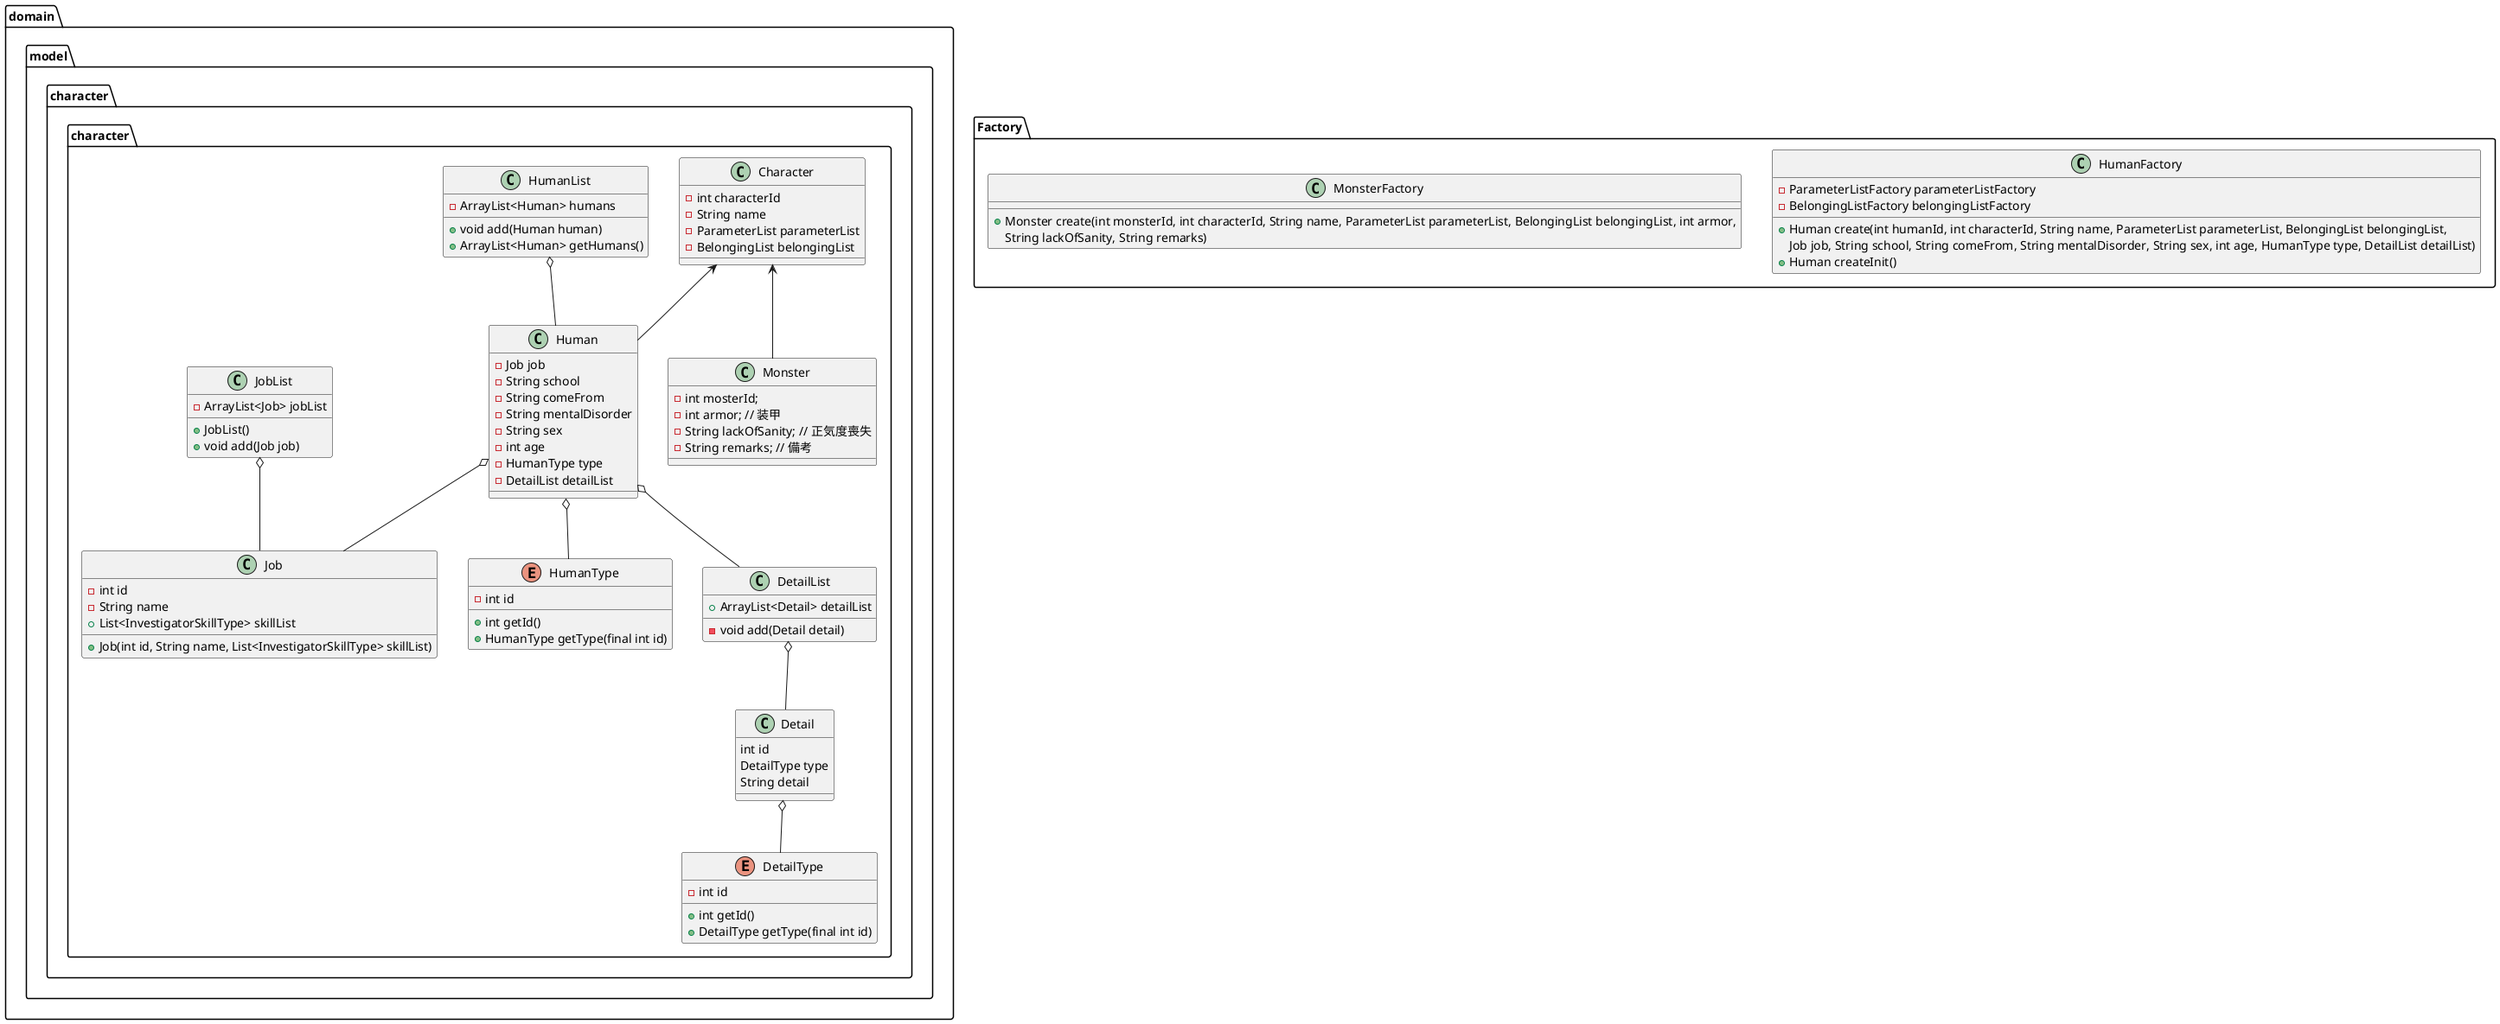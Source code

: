 @startuml

package domain.model.character.character {
  class Character {
    - int characterId
    - String name
    - ParameterList parameterList
    - BelongingList belongingList
  }

  class Human {
    - Job job
    - String school
    - String comeFrom
    - String mentalDisorder
    - String sex
    - int age
    - HumanType type
    - DetailList detailList
  }

  class HumanList {
    - ArrayList<Human> humans
    + void add(Human human)
    + ArrayList<Human> getHumans()
  }

  enum HumanType {
    - int id
    + int getId()
    + HumanType getType(final int id)
  }

  class Detail {
    int id
    DetailType type
    String detail
  }

  class DetailList {
    + ArrayList<Detail> detailList
    - void add(Detail detail)
  }

  enum DetailType {
    - int id
    + int getId()
    + DetailType getType(final int id)
  }

  class Job {
      - int id
      - String name
      + List<InvestigatorSkillType> skillList
      + Job(int id, String name, List<InvestigatorSkillType> skillList)
  }

  class JobList {
    - ArrayList<Job> jobList
    + JobList()
    + void add(Job job)
  }

  class Monster {
    - int mosterId;
    - int armor; // 装甲
    - String lackOfSanity; // 正気度喪失
    - String remarks; // 備考
  }


  Character <-- Human
  Character <-- Monster

  HumanList o-- Human

  JobList o-- Job

  Detail o-- DetailType
  DetailList o-- Detail

  Human o-- Job
  Human o-- HumanType
  Human o-- DetailList
}


package Factory {
  class HumanFactory {
    - ParameterListFactory parameterListFactory
    - BelongingListFactory belongingListFactory
    + Human create(int humanId, int characterId, String name, ParameterList parameterList, BelongingList belongingList,
    Job job, String school, String comeFrom, String mentalDisorder, String sex, int age, HumanType type, DetailList detailList)
    + Human createInit()
  }
  class MonsterFactory{
    + Monster create(int monsterId, int characterId, String name, ParameterList parameterList, BelongingList belongingList, int armor,
      String lackOfSanity, String remarks)
  }

}

@enduml
